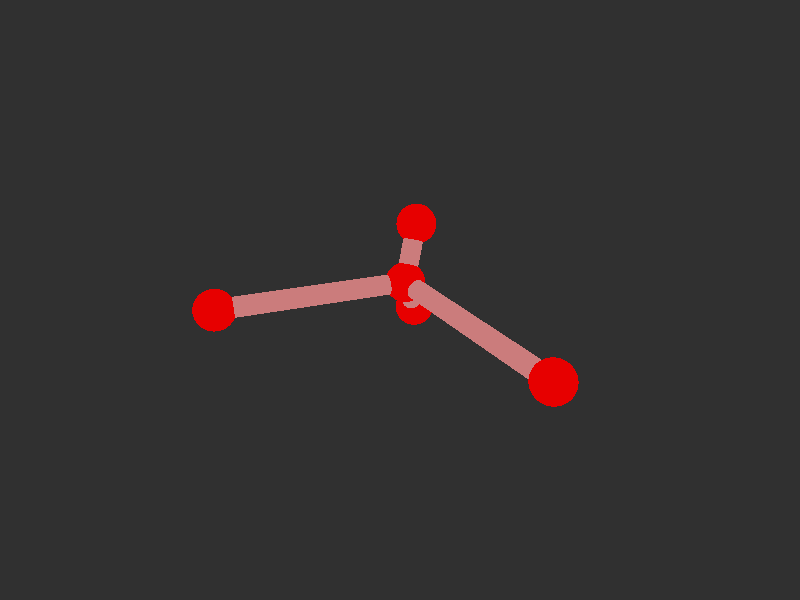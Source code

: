 #version 3.7; 
    global_settings { assumed_gamma 1.0 }
    

    camera {
    location  <20, 20, 20>
    right     x*image_width/image_height
    look_at   <0, 0, 0>
    angle 58
    }

    background { color rgb<1,1,1>*0.03 }


    light_source { <-20, 30, -25> color red 0.6 green 0.6 blue 0.6 }
    light_source { < 20, 30, -25> color red 0.6 green 0.6 blue 0.6 }
    
    #declare m = 1;
    union {

    union {
    sphere { m*<-1.4662553170492598,-0.1814310506109486,-1.0969451754332415>, 1 }        
    sphere {  m*<-0.05093149071107647,0.27841968566703384,8.791663414489243>, 1 }
    sphere {  m*<6.829736950146681,0.1036251602218993,-5.458664172834366>, 1 }
    sphere {  m*<-3.139470558141395,2.147844952151067,-1.9771791834536927>, 1}
    sphere { m*<-2.8716833371035637,-2.7398469902528304,-1.7876328982911225>, 1 }    

        pigment { color rgb<0.8,0,0>  }
    finish { ambient 0.1 diffuse 0.7 phong 1 }
    }    
    union {
    cylinder { m*<-0.05093149071107647,0.27841968566703384,8.791663414489243>, <-1.4662553170492598,-0.1814310506109486,-1.0969451754332415>, 0.5 }
    cylinder { m*<6.829736950146681,0.1036251602218993,-5.458664172834366>, <-1.4662553170492598,-0.1814310506109486,-1.0969451754332415>, 0.5}
    cylinder { m*<-3.139470558141395,2.147844952151067,-1.9771791834536927>, <-1.4662553170492598,-0.1814310506109486,-1.0969451754332415>, 0.5 }
    cylinder {  m*<-2.8716833371035637,-2.7398469902528304,-1.7876328982911225>, <-1.4662553170492598,-0.1814310506109486,-1.0969451754332415>, 0.5}

    pigment { color rgb<0.6,.2,.2>  }
    finish { ambient 0.1 diffuse 0.7 phong 1 }    
    }
    
    // rotate <0, 0, 0>
    }
    #version 3.7; 
    global_settings { assumed_gamma 1.0 }
    

    camera {
    location  <20, 20, 20>
    right     x*image_width/image_height
    look_at   <0, 0, 0>
    angle 58
    }

    background { color rgb<1,1,1>*0.03 }


    light_source { <-20, 30, -25> color red 0.6 green 0.6 blue 0.6 }
    light_source { < 20, 30, -25> color red 0.6 green 0.6 blue 0.6 }
    
    #declare m = 1;
    union {

    union {
    sphere { m*<-1.4662553170492598,-0.1814310506109486,-1.0969451754332415>, 1 }        
    sphere {  m*<-0.05093149071107647,0.27841968566703384,8.791663414489243>, 1 }
    sphere {  m*<6.829736950146681,0.1036251602218993,-5.458664172834366>, 1 }
    sphere {  m*<-3.139470558141395,2.147844952151067,-1.9771791834536927>, 1}
    sphere { m*<-2.8716833371035637,-2.7398469902528304,-1.7876328982911225>, 1 }    

        pigment { color rgb<0.8,0,0>  }
    finish { ambient 0.1 diffuse 0.7 phong 1 }
    }    
    union {
    cylinder { m*<-0.05093149071107647,0.27841968566703384,8.791663414489243>, <-1.4662553170492598,-0.1814310506109486,-1.0969451754332415>, 0.5 }
    cylinder { m*<6.829736950146681,0.1036251602218993,-5.458664172834366>, <-1.4662553170492598,-0.1814310506109486,-1.0969451754332415>, 0.5}
    cylinder { m*<-3.139470558141395,2.147844952151067,-1.9771791834536927>, <-1.4662553170492598,-0.1814310506109486,-1.0969451754332415>, 0.5 }
    cylinder {  m*<-2.8716833371035637,-2.7398469902528304,-1.7876328982911225>, <-1.4662553170492598,-0.1814310506109486,-1.0969451754332415>, 0.5}

    pigment { color rgb<0.6,.2,.2>  }
    finish { ambient 0.1 diffuse 0.7 phong 1 }    
    }
    
    // rotate <0, 0, 0>
    }
    